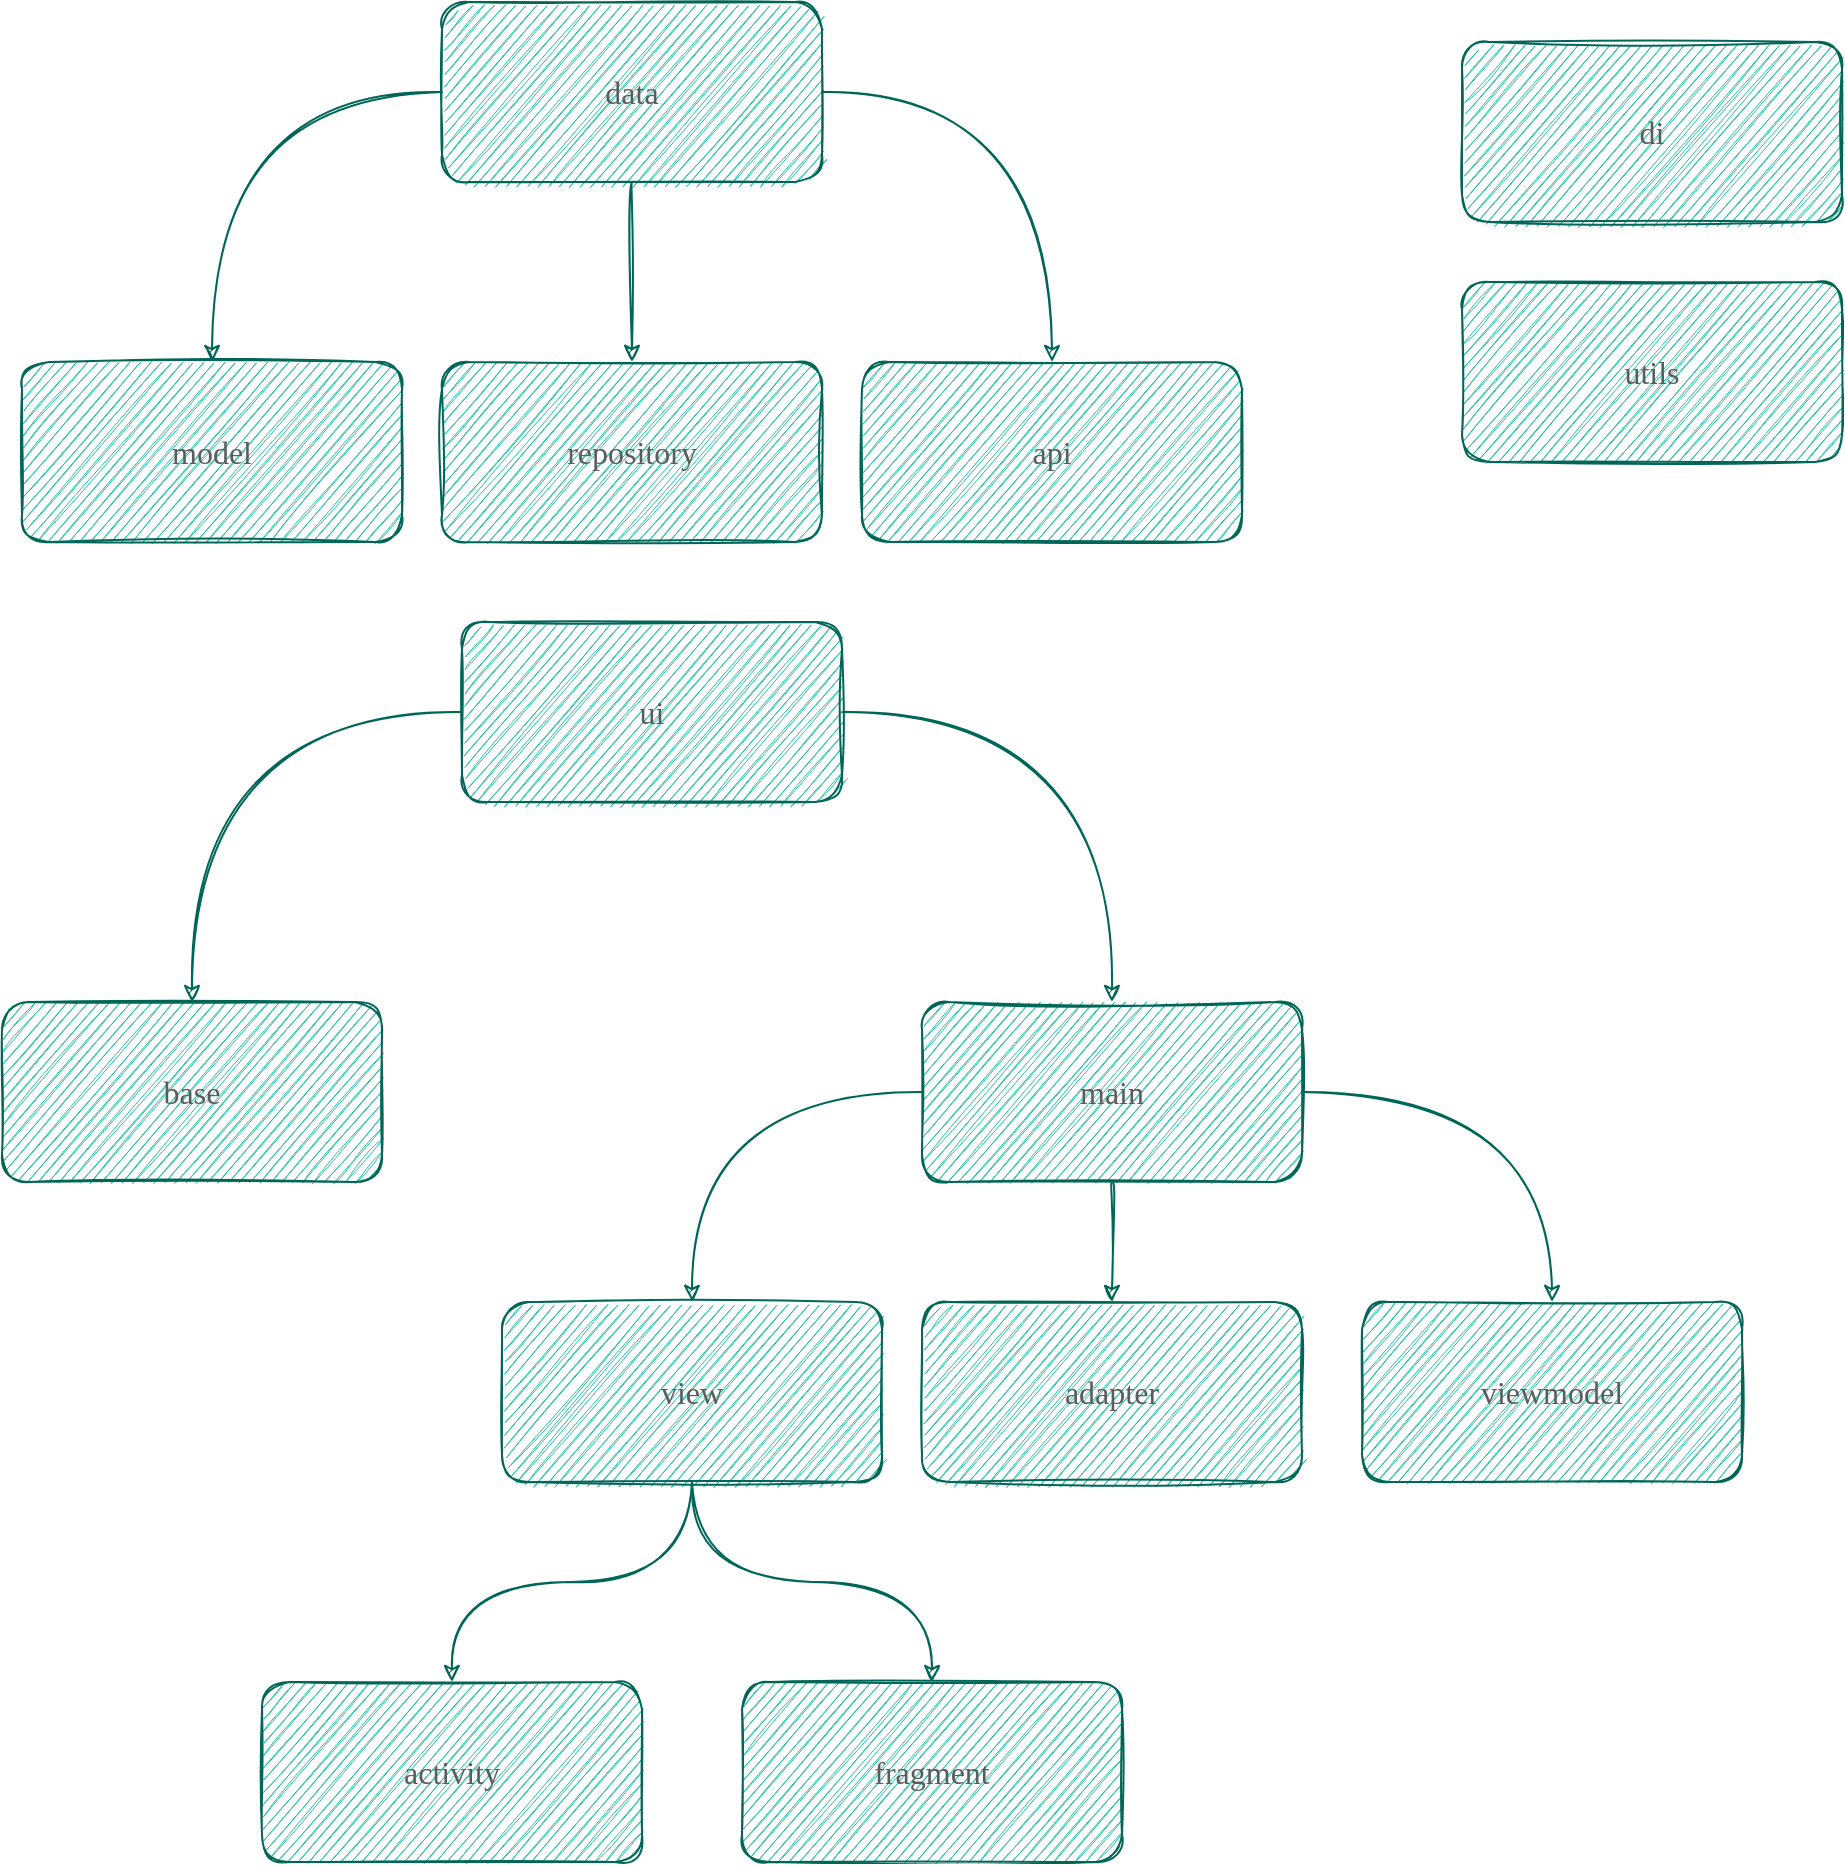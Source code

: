 <mxfile version="14.9.2" type="github">
  <diagram id="QjnLYACW97PACqHdLVJg" name="Page-1">
    <mxGraphModel dx="1902" dy="984" grid="1" gridSize="10" guides="1" tooltips="1" connect="1" arrows="1" fold="1" page="1" pageScale="1" pageWidth="1100" pageHeight="1700" math="0" shadow="0">
      <root>
        <mxCell id="0" />
        <mxCell id="1" parent="0" />
        <mxCell id="s86RlJZEFNPMN1n_SBHr-2" value="&lt;div&gt;di&lt;/div&gt;" style="whiteSpace=wrap;html=1;fontFamily=Lucida Console;fontSize=16;sketch=1;rounded=1;fillColor=#21C0A5;strokeColor=#006658;fontColor=#5C5C5C;" vertex="1" parent="1">
          <mxGeometry x="790" y="160" width="190" height="90" as="geometry" />
        </mxCell>
        <mxCell id="s86RlJZEFNPMN1n_SBHr-4" value="utils" style="whiteSpace=wrap;html=1;fontFamily=Lucida Console;fontSize=16;sketch=1;rounded=1;fillColor=#21C0A5;strokeColor=#006658;fontColor=#5C5C5C;" vertex="1" parent="1">
          <mxGeometry x="790" y="280" width="190" height="90" as="geometry" />
        </mxCell>
        <mxCell id="s86RlJZEFNPMN1n_SBHr-25" value="" style="group;sketch=1;rounded=1;fontColor=#5C5C5C;" vertex="1" connectable="0" parent="1">
          <mxGeometry x="70" y="140" width="610" height="270" as="geometry" />
        </mxCell>
        <mxCell id="s86RlJZEFNPMN1n_SBHr-1" value="data" style="whiteSpace=wrap;html=1;fontFamily=Lucida Console;fontSize=16;sketch=1;rounded=1;fillColor=#21C0A5;strokeColor=#006658;fontColor=#5C5C5C;" vertex="1" parent="s86RlJZEFNPMN1n_SBHr-25">
          <mxGeometry x="210" width="190" height="90" as="geometry" />
        </mxCell>
        <mxCell id="s86RlJZEFNPMN1n_SBHr-17" value="model" style="whiteSpace=wrap;html=1;fontFamily=Lucida Console;fontSize=16;sketch=1;rounded=1;fillColor=#21C0A5;strokeColor=#006658;fontColor=#5C5C5C;" vertex="1" parent="s86RlJZEFNPMN1n_SBHr-25">
          <mxGeometry y="180" width="190" height="90" as="geometry" />
        </mxCell>
        <mxCell id="s86RlJZEFNPMN1n_SBHr-22" style="edgeStyle=orthogonalEdgeStyle;orthogonalLoop=1;jettySize=auto;html=1;fontFamily=Lucida Console;fontSize=16;sketch=1;curved=1;strokeColor=#006658;fontColor=#5C5C5C;" edge="1" parent="s86RlJZEFNPMN1n_SBHr-25" source="s86RlJZEFNPMN1n_SBHr-1" target="s86RlJZEFNPMN1n_SBHr-17">
          <mxGeometry relative="1" as="geometry" />
        </mxCell>
        <mxCell id="s86RlJZEFNPMN1n_SBHr-18" value="api" style="whiteSpace=wrap;html=1;fontFamily=Lucida Console;fontSize=16;sketch=1;rounded=1;fillColor=#21C0A5;strokeColor=#006658;fontColor=#5C5C5C;" vertex="1" parent="s86RlJZEFNPMN1n_SBHr-25">
          <mxGeometry x="420" y="180" width="190" height="90" as="geometry" />
        </mxCell>
        <mxCell id="s86RlJZEFNPMN1n_SBHr-23" style="edgeStyle=orthogonalEdgeStyle;orthogonalLoop=1;jettySize=auto;html=1;fontFamily=Lucida Console;fontSize=16;sketch=1;curved=1;strokeColor=#006658;fontColor=#5C5C5C;" edge="1" parent="s86RlJZEFNPMN1n_SBHr-25" source="s86RlJZEFNPMN1n_SBHr-1" target="s86RlJZEFNPMN1n_SBHr-18">
          <mxGeometry relative="1" as="geometry" />
        </mxCell>
        <mxCell id="s86RlJZEFNPMN1n_SBHr-19" value="repository" style="whiteSpace=wrap;html=1;fontFamily=Lucida Console;fontSize=16;sketch=1;rounded=1;fillColor=#21C0A5;strokeColor=#006658;fontColor=#5C5C5C;" vertex="1" parent="s86RlJZEFNPMN1n_SBHr-25">
          <mxGeometry x="210" y="180" width="190" height="90" as="geometry" />
        </mxCell>
        <mxCell id="s86RlJZEFNPMN1n_SBHr-21" style="edgeStyle=orthogonalEdgeStyle;orthogonalLoop=1;jettySize=auto;html=1;exitX=0.5;exitY=1;exitDx=0;exitDy=0;fontFamily=Lucida Console;fontSize=16;sketch=1;curved=1;strokeColor=#006658;fontColor=#5C5C5C;" edge="1" parent="s86RlJZEFNPMN1n_SBHr-25" source="s86RlJZEFNPMN1n_SBHr-1" target="s86RlJZEFNPMN1n_SBHr-19">
          <mxGeometry relative="1" as="geometry" />
        </mxCell>
        <mxCell id="s86RlJZEFNPMN1n_SBHr-32" value="" style="group;sketch=1;rounded=1;fontColor=#5C5C5C;" vertex="1" connectable="0" parent="1">
          <mxGeometry x="60" y="450" width="650" height="280" as="geometry" />
        </mxCell>
        <mxCell id="s86RlJZEFNPMN1n_SBHr-38" style="edgeStyle=orthogonalEdgeStyle;orthogonalLoop=1;jettySize=auto;html=1;fontFamily=Lucida Console;fontSize=16;sketch=1;curved=1;strokeColor=#006658;fontColor=#5C5C5C;" edge="1" parent="s86RlJZEFNPMN1n_SBHr-32" source="s86RlJZEFNPMN1n_SBHr-3" target="s86RlJZEFNPMN1n_SBHr-26">
          <mxGeometry relative="1" as="geometry" />
        </mxCell>
        <mxCell id="s86RlJZEFNPMN1n_SBHr-3" value="ui" style="whiteSpace=wrap;html=1;fontFamily=Lucida Console;fontSize=16;sketch=1;rounded=1;fillColor=#21C0A5;strokeColor=#006658;fontColor=#5C5C5C;" vertex="1" parent="s86RlJZEFNPMN1n_SBHr-32">
          <mxGeometry x="230" width="190" height="90" as="geometry" />
        </mxCell>
        <mxCell id="s86RlJZEFNPMN1n_SBHr-26" value="main" style="whiteSpace=wrap;html=1;fontFamily=Lucida Console;fontSize=16;sketch=1;rounded=1;fillColor=#21C0A5;strokeColor=#006658;fontColor=#5C5C5C;" vertex="1" parent="s86RlJZEFNPMN1n_SBHr-32">
          <mxGeometry x="460" y="190" width="190" height="90" as="geometry" />
        </mxCell>
        <mxCell id="s86RlJZEFNPMN1n_SBHr-28" value="base" style="whiteSpace=wrap;html=1;fontFamily=Lucida Console;fontSize=16;sketch=1;rounded=1;fillColor=#21C0A5;strokeColor=#006658;fontColor=#5C5C5C;" vertex="1" parent="s86RlJZEFNPMN1n_SBHr-32">
          <mxGeometry y="190" width="190" height="90" as="geometry" />
        </mxCell>
        <mxCell id="s86RlJZEFNPMN1n_SBHr-30" style="edgeStyle=orthogonalEdgeStyle;orthogonalLoop=1;jettySize=auto;html=1;fontFamily=Lucida Console;fontSize=16;sketch=1;curved=1;strokeColor=#006658;fontColor=#5C5C5C;" edge="1" parent="s86RlJZEFNPMN1n_SBHr-32" source="s86RlJZEFNPMN1n_SBHr-3" target="s86RlJZEFNPMN1n_SBHr-28">
          <mxGeometry relative="1" as="geometry" />
        </mxCell>
        <mxCell id="s86RlJZEFNPMN1n_SBHr-33" value="activity" style="whiteSpace=wrap;html=1;fontFamily=Lucida Console;fontSize=16;sketch=1;rounded=1;fillColor=#21C0A5;strokeColor=#006658;fontColor=#5C5C5C;" vertex="1" parent="1">
          <mxGeometry x="190" y="980" width="190" height="90" as="geometry" />
        </mxCell>
        <mxCell id="s86RlJZEFNPMN1n_SBHr-34" value="fragment" style="whiteSpace=wrap;html=1;fontFamily=Lucida Console;fontSize=16;sketch=1;rounded=1;fillColor=#21C0A5;strokeColor=#006658;fontColor=#5C5C5C;" vertex="1" parent="1">
          <mxGeometry x="430" y="980" width="190" height="90" as="geometry" />
        </mxCell>
        <mxCell id="s86RlJZEFNPMN1n_SBHr-39" value="&lt;div&gt;adapter&lt;/div&gt;" style="whiteSpace=wrap;html=1;fontFamily=Lucida Console;fontSize=16;sketch=1;rounded=1;fillColor=#21C0A5;strokeColor=#006658;fontColor=#5C5C5C;" vertex="1" parent="1">
          <mxGeometry x="520" y="790" width="190" height="90" as="geometry" />
        </mxCell>
        <mxCell id="s86RlJZEFNPMN1n_SBHr-45" style="edgeStyle=orthogonalEdgeStyle;orthogonalLoop=1;jettySize=auto;html=1;fontFamily=Lucida Console;fontSize=16;sketch=1;curved=1;strokeColor=#006658;fontColor=#5C5C5C;" edge="1" parent="1" source="s86RlJZEFNPMN1n_SBHr-40" target="s86RlJZEFNPMN1n_SBHr-33">
          <mxGeometry relative="1" as="geometry" />
        </mxCell>
        <mxCell id="s86RlJZEFNPMN1n_SBHr-46" style="edgeStyle=orthogonalEdgeStyle;orthogonalLoop=1;jettySize=auto;html=1;fontFamily=Lucida Console;fontSize=16;sketch=1;curved=1;strokeColor=#006658;fontColor=#5C5C5C;" edge="1" parent="1" source="s86RlJZEFNPMN1n_SBHr-40" target="s86RlJZEFNPMN1n_SBHr-34">
          <mxGeometry relative="1" as="geometry" />
        </mxCell>
        <mxCell id="s86RlJZEFNPMN1n_SBHr-40" value="view" style="whiteSpace=wrap;html=1;fontFamily=Lucida Console;fontSize=16;sketch=1;rounded=1;fillColor=#21C0A5;strokeColor=#006658;fontColor=#5C5C5C;" vertex="1" parent="1">
          <mxGeometry x="310" y="790" width="190" height="90" as="geometry" />
        </mxCell>
        <mxCell id="s86RlJZEFNPMN1n_SBHr-41" value="viewmodel" style="whiteSpace=wrap;html=1;fontFamily=Lucida Console;fontSize=16;sketch=1;rounded=1;fillColor=#21C0A5;strokeColor=#006658;fontColor=#5C5C5C;" vertex="1" parent="1">
          <mxGeometry x="740" y="790" width="190" height="90" as="geometry" />
        </mxCell>
        <mxCell id="s86RlJZEFNPMN1n_SBHr-42" style="edgeStyle=orthogonalEdgeStyle;orthogonalLoop=1;jettySize=auto;html=1;fontFamily=Lucida Console;fontSize=16;sketch=1;curved=1;strokeColor=#006658;fontColor=#5C5C5C;" edge="1" parent="1" source="s86RlJZEFNPMN1n_SBHr-26" target="s86RlJZEFNPMN1n_SBHr-39">
          <mxGeometry relative="1" as="geometry" />
        </mxCell>
        <mxCell id="s86RlJZEFNPMN1n_SBHr-43" style="edgeStyle=orthogonalEdgeStyle;orthogonalLoop=1;jettySize=auto;html=1;fontFamily=Lucida Console;fontSize=16;sketch=1;curved=1;strokeColor=#006658;fontColor=#5C5C5C;" edge="1" parent="1" source="s86RlJZEFNPMN1n_SBHr-26" target="s86RlJZEFNPMN1n_SBHr-40">
          <mxGeometry relative="1" as="geometry" />
        </mxCell>
        <mxCell id="s86RlJZEFNPMN1n_SBHr-44" style="edgeStyle=orthogonalEdgeStyle;orthogonalLoop=1;jettySize=auto;html=1;fontFamily=Lucida Console;fontSize=16;sketch=1;curved=1;strokeColor=#006658;fontColor=#5C5C5C;" edge="1" parent="1" source="s86RlJZEFNPMN1n_SBHr-26" target="s86RlJZEFNPMN1n_SBHr-41">
          <mxGeometry relative="1" as="geometry" />
        </mxCell>
      </root>
    </mxGraphModel>
  </diagram>
</mxfile>
